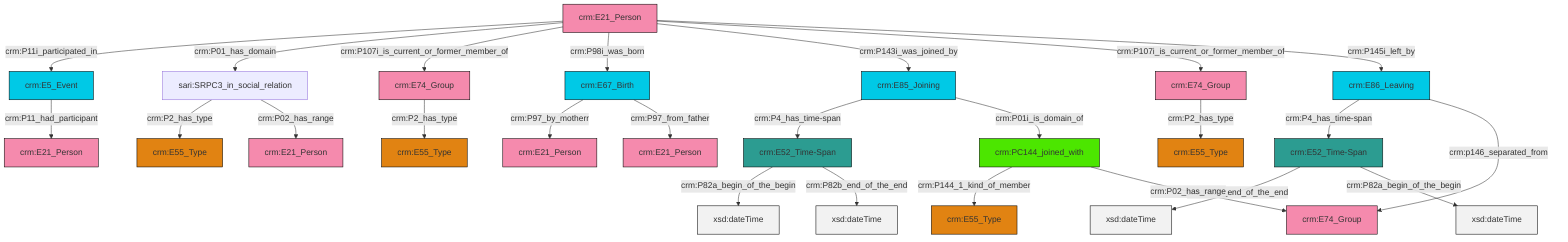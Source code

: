graph TD
classDef Literal fill:#f2f2f2,stroke:#000000;
classDef CRM_Entity fill:#FFFFFF,stroke:#000000;
classDef Temporal_Entity fill:#00C9E6, stroke:#000000;
classDef Type fill:#E18312, stroke:#000000;
classDef Time-Span fill:#2C9C91, stroke:#000000;
classDef Appellation fill:#FFEB7F, stroke:#000000;
classDef Place fill:#008836, stroke:#000000;
classDef Persistent_Item fill:#B266B2, stroke:#000000;
classDef Conceptual_Object fill:#FFD700, stroke:#000000;
classDef Physical_Thing fill:#D2B48C, stroke:#000000;
classDef Actor fill:#f58aad, stroke:#000000;
classDef PC_Classes fill:#4ce600, stroke:#000000;
classDef Multi fill:#cccccc,stroke:#000000;

0["crm:E21_Person"]:::Actor -->|crm:P11i_participated_in| 1["crm:E5_Event"]:::Temporal_Entity
2["crm:E52_Time-Span"]:::Time-Span -->|crm:P82b_end_of_the_end| 6[xsd:dateTime]:::Literal
7["crm:E74_Group"]:::Actor -->|crm:P2_has_type| 8["crm:E55_Type"]:::Type
2["crm:E52_Time-Span"]:::Time-Span -->|crm:P82a_begin_of_the_begin| 11[xsd:dateTime]:::Literal
14["crm:E74_Group"]:::Actor -->|crm:P2_has_type| 15["crm:E55_Type"]:::Type
0["crm:E21_Person"]:::Actor -->|crm:P01_has_domain| 16["sari:SRPC3_in_social_relation"]:::Default
21["crm:PC144_joined_with"]:::PC_Classes -->|crm:P144_1_kind_of_member| 22["crm:E55_Type"]:::Type
24["crm:E52_Time-Span"]:::Time-Span -->|crm:P82a_begin_of_the_begin| 25[xsd:dateTime]:::Literal
0["crm:E21_Person"]:::Actor -->|crm:P107i_is_current_or_former_member_of| 7["crm:E74_Group"]:::Actor
1["crm:E5_Event"]:::Temporal_Entity -->|crm:P11_had_participant| 32["crm:E21_Person"]:::Actor
16["sari:SRPC3_in_social_relation"]:::Default -->|crm:P2_has_type| 33["crm:E55_Type"]:::Type
0["crm:E21_Person"]:::Actor -->|crm:P98i_was_born| 30["crm:E67_Birth"]:::Temporal_Entity
0["crm:E21_Person"]:::Actor -->|crm:P143i_was_joined_by| 18["crm:E85_Joining"]:::Temporal_Entity
18["crm:E85_Joining"]:::Temporal_Entity -->|crm:P4_has_time-span| 24["crm:E52_Time-Span"]:::Time-Span
18["crm:E85_Joining"]:::Temporal_Entity -->|crm:P01i_is_domain_of| 21["crm:PC144_joined_with"]:::PC_Classes
0["crm:E21_Person"]:::Actor -->|crm:P107i_is_current_or_former_member_of| 14["crm:E74_Group"]:::Actor
16["sari:SRPC3_in_social_relation"]:::Default -->|crm:P02_has_range| 36["crm:E21_Person"]:::Actor
0["crm:E21_Person"]:::Actor -->|crm:P145i_left_by| 4["crm:E86_Leaving"]:::Temporal_Entity
30["crm:E67_Birth"]:::Temporal_Entity -->|crm:P97_by_motherr| 12["crm:E21_Person"]:::Actor
21["crm:PC144_joined_with"]:::PC_Classes -->|crm:P02_has_range| 34["crm:E74_Group"]:::Actor
4["crm:E86_Leaving"]:::Temporal_Entity -->|crm:P4_has_time-span| 2["crm:E52_Time-Span"]:::Time-Span
30["crm:E67_Birth"]:::Temporal_Entity -->|crm:P97_from_father| 9["crm:E21_Person"]:::Actor
4["crm:E86_Leaving"]:::Temporal_Entity -->|crm:p146_separated_from| 34["crm:E74_Group"]:::Actor
24["crm:E52_Time-Span"]:::Time-Span -->|crm:P82b_end_of_the_end| 44[xsd:dateTime]:::Literal